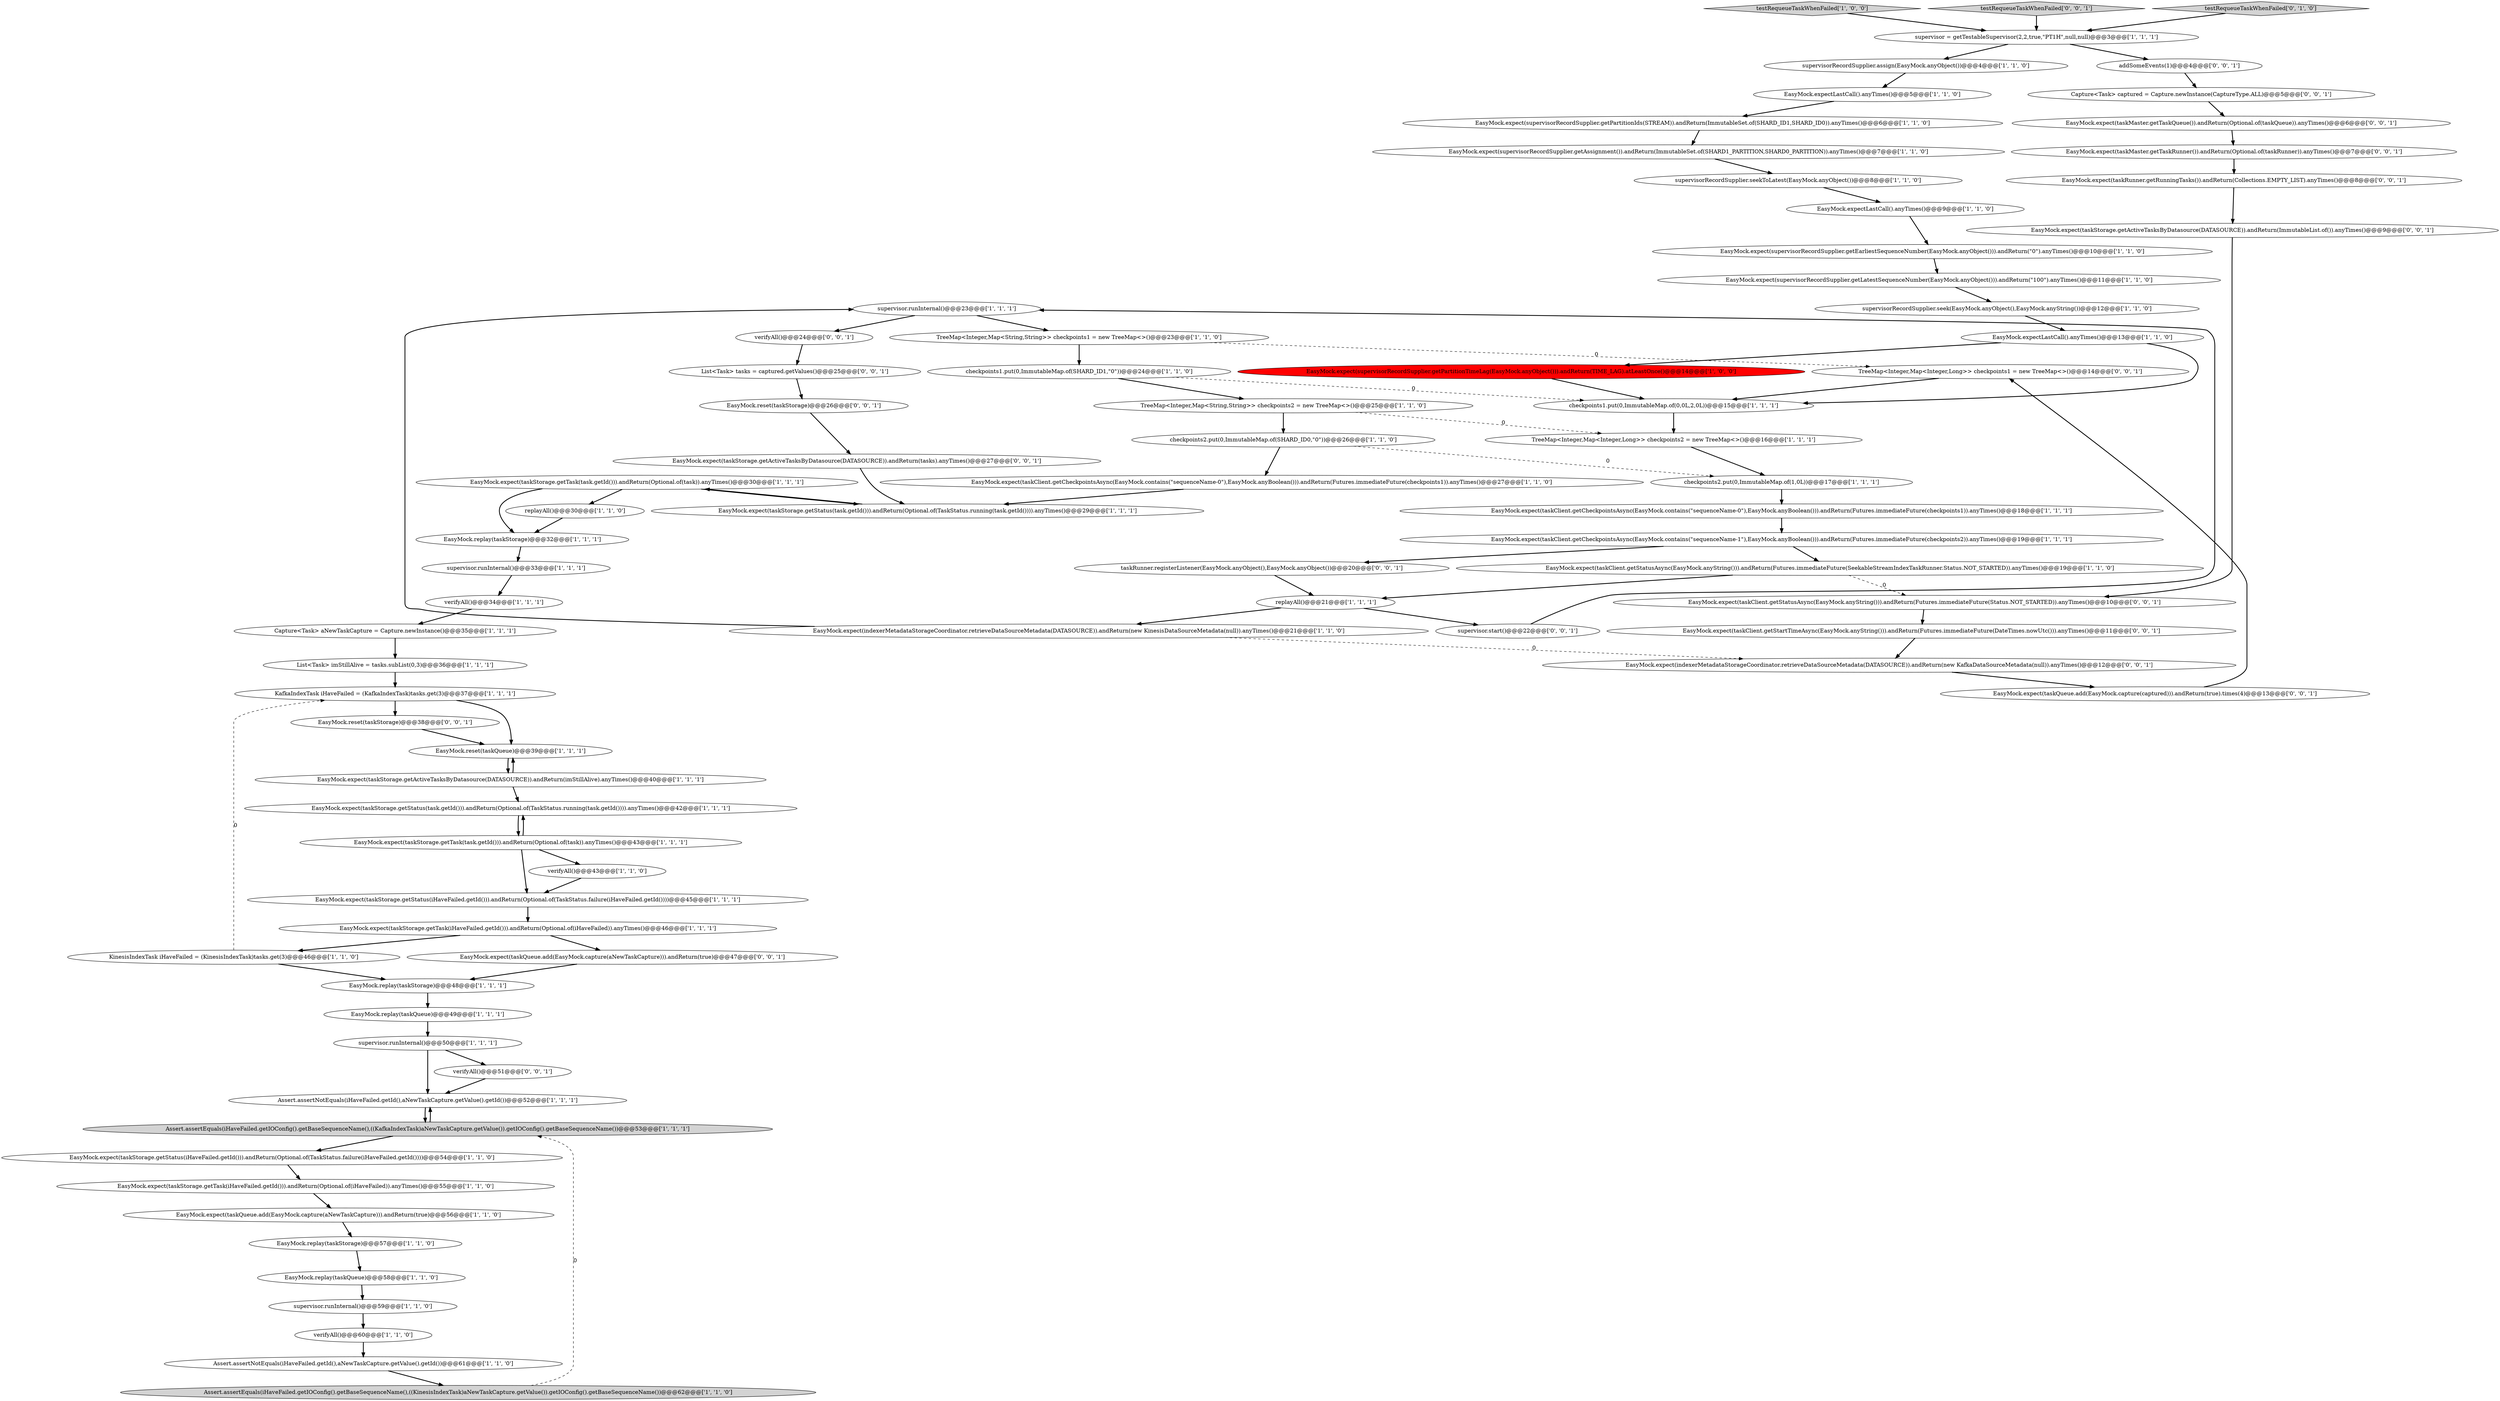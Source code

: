 digraph {
11 [style = filled, label = "KafkaIndexTask iHaveFailed = (KafkaIndexTask)tasks.get(3)@@@37@@@['1', '1', '1']", fillcolor = white, shape = ellipse image = "AAA0AAABBB1BBB"];
35 [style = filled, label = "TreeMap<Integer,Map<String,String>> checkpoints2 = new TreeMap<>()@@@25@@@['1', '1', '0']", fillcolor = white, shape = ellipse image = "AAA0AAABBB1BBB"];
17 [style = filled, label = "replayAll()@@@21@@@['1', '1', '1']", fillcolor = white, shape = ellipse image = "AAA0AAABBB1BBB"];
40 [style = filled, label = "EasyMock.expect(taskStorage.getTask(iHaveFailed.getId())).andReturn(Optional.of(iHaveFailed)).anyTimes()@@@55@@@['1', '1', '0']", fillcolor = white, shape = ellipse image = "AAA0AAABBB1BBB"];
72 [style = filled, label = "Capture<Task> captured = Capture.newInstance(CaptureType.ALL)@@@5@@@['0', '0', '1']", fillcolor = white, shape = ellipse image = "AAA0AAABBB3BBB"];
73 [style = filled, label = "EasyMock.expect(taskClient.getStatusAsync(EasyMock.anyString())).andReturn(Futures.immediateFuture(Status.NOT_STARTED)).anyTimes()@@@10@@@['0', '0', '1']", fillcolor = white, shape = ellipse image = "AAA0AAABBB3BBB"];
4 [style = filled, label = "EasyMock.expect(taskClient.getCheckpointsAsync(EasyMock.contains(\"sequenceName-1\"),EasyMock.anyBoolean())).andReturn(Futures.immediateFuture(checkpoints2)).anyTimes()@@@19@@@['1', '1', '1']", fillcolor = white, shape = ellipse image = "AAA0AAABBB1BBB"];
21 [style = filled, label = "Assert.assertNotEquals(iHaveFailed.getId(),aNewTaskCapture.getValue().getId())@@@61@@@['1', '1', '0']", fillcolor = white, shape = ellipse image = "AAA0AAABBB1BBB"];
60 [style = filled, label = "EasyMock.expect(taskClient.getStartTimeAsync(EasyMock.anyString())).andReturn(Futures.immediateFuture(DateTimes.nowUtc())).anyTimes()@@@11@@@['0', '0', '1']", fillcolor = white, shape = ellipse image = "AAA0AAABBB3BBB"];
71 [style = filled, label = "EasyMock.expect(taskStorage.getActiveTasksByDatasource(DATASOURCE)).andReturn(tasks).anyTimes()@@@27@@@['0', '0', '1']", fillcolor = white, shape = ellipse image = "AAA0AAABBB3BBB"];
1 [style = filled, label = "EasyMock.expect(taskStorage.getActiveTasksByDatasource(DATASOURCE)).andReturn(imStillAlive).anyTimes()@@@40@@@['1', '1', '1']", fillcolor = white, shape = ellipse image = "AAA0AAABBB1BBB"];
42 [style = filled, label = "supervisor.runInternal()@@@50@@@['1', '1', '1']", fillcolor = white, shape = ellipse image = "AAA0AAABBB1BBB"];
76 [style = filled, label = "EasyMock.reset(taskStorage)@@@26@@@['0', '0', '1']", fillcolor = white, shape = ellipse image = "AAA0AAABBB3BBB"];
51 [style = filled, label = "EasyMock.reset(taskQueue)@@@39@@@['1', '1', '1']", fillcolor = white, shape = ellipse image = "AAA0AAABBB1BBB"];
7 [style = filled, label = "EasyMock.expect(indexerMetadataStorageCoordinator.retrieveDataSourceMetadata(DATASOURCE)).andReturn(new KinesisDataSourceMetadata(null)).anyTimes()@@@21@@@['1', '1', '0']", fillcolor = white, shape = ellipse image = "AAA0AAABBB1BBB"];
47 [style = filled, label = "TreeMap<Integer,Map<String,String>> checkpoints1 = new TreeMap<>()@@@23@@@['1', '1', '0']", fillcolor = white, shape = ellipse image = "AAA0AAABBB1BBB"];
33 [style = filled, label = "EasyMock.expect(taskStorage.getTask(task.getId())).andReturn(Optional.of(task)).anyTimes()@@@43@@@['1', '1', '1']", fillcolor = white, shape = ellipse image = "AAA0AAABBB1BBB"];
63 [style = filled, label = "TreeMap<Integer,Map<Integer,Long>> checkpoints1 = new TreeMap<>()@@@14@@@['0', '0', '1']", fillcolor = white, shape = ellipse image = "AAA0AAABBB3BBB"];
2 [style = filled, label = "verifyAll()@@@43@@@['1', '1', '0']", fillcolor = white, shape = ellipse image = "AAA0AAABBB1BBB"];
3 [style = filled, label = "EasyMock.replay(taskStorage)@@@57@@@['1', '1', '0']", fillcolor = white, shape = ellipse image = "AAA0AAABBB1BBB"];
9 [style = filled, label = "supervisor = getTestableSupervisor(2,2,true,\"PT1H\",null,null)@@@3@@@['1', '1', '1']", fillcolor = white, shape = ellipse image = "AAA0AAABBB1BBB"];
10 [style = filled, label = "replayAll()@@@30@@@['1', '1', '0']", fillcolor = white, shape = ellipse image = "AAA0AAABBB1BBB"];
14 [style = filled, label = "checkpoints1.put(0,ImmutableMap.of(0,0L,2,0L))@@@15@@@['1', '1', '1']", fillcolor = white, shape = ellipse image = "AAA0AAABBB1BBB"];
23 [style = filled, label = "EasyMock.expect(supervisorRecordSupplier.getPartitionTimeLag(EasyMock.anyObject())).andReturn(TIME_LAG).atLeastOnce()@@@14@@@['1', '0', '0']", fillcolor = red, shape = ellipse image = "AAA1AAABBB1BBB"];
48 [style = filled, label = "EasyMock.expect(taskStorage.getStatus(task.getId())).andReturn(Optional.of(TaskStatus.running(task.getId()))).anyTimes()@@@29@@@['1', '1', '1']", fillcolor = white, shape = ellipse image = "AAA0AAABBB1BBB"];
61 [style = filled, label = "EasyMock.expect(indexerMetadataStorageCoordinator.retrieveDataSourceMetadata(DATASOURCE)).andReturn(new KafkaDataSourceMetadata(null)).anyTimes()@@@12@@@['0', '0', '1']", fillcolor = white, shape = ellipse image = "AAA0AAABBB3BBB"];
78 [style = filled, label = "EasyMock.expect(taskStorage.getActiveTasksByDatasource(DATASOURCE)).andReturn(ImmutableList.of()).anyTimes()@@@9@@@['0', '0', '1']", fillcolor = white, shape = ellipse image = "AAA0AAABBB3BBB"];
79 [style = filled, label = "verifyAll()@@@24@@@['0', '0', '1']", fillcolor = white, shape = ellipse image = "AAA0AAABBB3BBB"];
65 [style = filled, label = "EasyMock.expect(taskMaster.getTaskQueue()).andReturn(Optional.of(taskQueue)).anyTimes()@@@6@@@['0', '0', '1']", fillcolor = white, shape = ellipse image = "AAA0AAABBB3BBB"];
18 [style = filled, label = "KinesisIndexTask iHaveFailed = (KinesisIndexTask)tasks.get(3)@@@46@@@['1', '1', '0']", fillcolor = white, shape = ellipse image = "AAA0AAABBB1BBB"];
32 [style = filled, label = "EasyMock.expectLastCall().anyTimes()@@@5@@@['1', '1', '0']", fillcolor = white, shape = ellipse image = "AAA0AAABBB1BBB"];
43 [style = filled, label = "supervisor.runInternal()@@@59@@@['1', '1', '0']", fillcolor = white, shape = ellipse image = "AAA0AAABBB1BBB"];
0 [style = filled, label = "supervisorRecordSupplier.seekToLatest(EasyMock.anyObject())@@@8@@@['1', '1', '0']", fillcolor = white, shape = ellipse image = "AAA0AAABBB1BBB"];
45 [style = filled, label = "testRequeueTaskWhenFailed['1', '0', '0']", fillcolor = lightgray, shape = diamond image = "AAA0AAABBB1BBB"];
77 [style = filled, label = "EasyMock.expect(taskQueue.add(EasyMock.capture(captured))).andReturn(true).times(4)@@@13@@@['0', '0', '1']", fillcolor = white, shape = ellipse image = "AAA0AAABBB3BBB"];
36 [style = filled, label = "Assert.assertEquals(iHaveFailed.getIOConfig().getBaseSequenceName(),((KinesisIndexTask)aNewTaskCapture.getValue()).getIOConfig().getBaseSequenceName())@@@62@@@['1', '1', '0']", fillcolor = lightgray, shape = ellipse image = "AAA0AAABBB1BBB"];
41 [style = filled, label = "checkpoints2.put(0,ImmutableMap.of(1,0L))@@@17@@@['1', '1', '1']", fillcolor = white, shape = ellipse image = "AAA0AAABBB1BBB"];
28 [style = filled, label = "EasyMock.expect(taskClient.getStatusAsync(EasyMock.anyString())).andReturn(Futures.immediateFuture(SeekableStreamIndexTaskRunner.Status.NOT_STARTED)).anyTimes()@@@19@@@['1', '1', '0']", fillcolor = white, shape = ellipse image = "AAA0AAABBB1BBB"];
64 [style = filled, label = "taskRunner.registerListener(EasyMock.anyObject(),EasyMock.anyObject())@@@20@@@['0', '0', '1']", fillcolor = white, shape = ellipse image = "AAA0AAABBB3BBB"];
39 [style = filled, label = "EasyMock.expect(taskStorage.getTask(iHaveFailed.getId())).andReturn(Optional.of(iHaveFailed)).anyTimes()@@@46@@@['1', '1', '1']", fillcolor = white, shape = ellipse image = "AAA0AAABBB1BBB"];
29 [style = filled, label = "supervisor.runInternal()@@@33@@@['1', '1', '1']", fillcolor = white, shape = ellipse image = "AAA0AAABBB1BBB"];
66 [style = filled, label = "verifyAll()@@@51@@@['0', '0', '1']", fillcolor = white, shape = ellipse image = "AAA0AAABBB3BBB"];
75 [style = filled, label = "EasyMock.reset(taskStorage)@@@38@@@['0', '0', '1']", fillcolor = white, shape = ellipse image = "AAA0AAABBB3BBB"];
55 [style = filled, label = "EasyMock.expect(supervisorRecordSupplier.getLatestSequenceNumber(EasyMock.anyObject())).andReturn(\"100\").anyTimes()@@@11@@@['1', '1', '0']", fillcolor = white, shape = ellipse image = "AAA0AAABBB1BBB"];
46 [style = filled, label = "EasyMock.expect(taskQueue.add(EasyMock.capture(aNewTaskCapture))).andReturn(true)@@@56@@@['1', '1', '0']", fillcolor = white, shape = ellipse image = "AAA0AAABBB1BBB"];
12 [style = filled, label = "verifyAll()@@@34@@@['1', '1', '1']", fillcolor = white, shape = ellipse image = "AAA0AAABBB1BBB"];
27 [style = filled, label = "EasyMock.replay(taskStorage)@@@48@@@['1', '1', '1']", fillcolor = white, shape = ellipse image = "AAA0AAABBB1BBB"];
56 [style = filled, label = "List<Task> imStillAlive = tasks.subList(0,3)@@@36@@@['1', '1', '1']", fillcolor = white, shape = ellipse image = "AAA0AAABBB1BBB"];
6 [style = filled, label = "EasyMock.expect(taskStorage.getStatus(iHaveFailed.getId())).andReturn(Optional.of(TaskStatus.failure(iHaveFailed.getId())))@@@54@@@['1', '1', '0']", fillcolor = white, shape = ellipse image = "AAA0AAABBB1BBB"];
5 [style = filled, label = "EasyMock.expect(taskStorage.getStatus(task.getId())).andReturn(Optional.of(TaskStatus.running(task.getId()))).anyTimes()@@@42@@@['1', '1', '1']", fillcolor = white, shape = ellipse image = "AAA0AAABBB1BBB"];
37 [style = filled, label = "EasyMock.expect(taskStorage.getTask(task.getId())).andReturn(Optional.of(task)).anyTimes()@@@30@@@['1', '1', '1']", fillcolor = white, shape = ellipse image = "AAA0AAABBB1BBB"];
70 [style = filled, label = "supervisor.start()@@@22@@@['0', '0', '1']", fillcolor = white, shape = ellipse image = "AAA0AAABBB3BBB"];
8 [style = filled, label = "EasyMock.expect(supervisorRecordSupplier.getEarliestSequenceNumber(EasyMock.anyObject())).andReturn(\"0\").anyTimes()@@@10@@@['1', '1', '0']", fillcolor = white, shape = ellipse image = "AAA0AAABBB1BBB"];
16 [style = filled, label = "Assert.assertNotEquals(iHaveFailed.getId(),aNewTaskCapture.getValue().getId())@@@52@@@['1', '1', '1']", fillcolor = white, shape = ellipse image = "AAA0AAABBB1BBB"];
22 [style = filled, label = "EasyMock.expect(supervisorRecordSupplier.getPartitionIds(STREAM)).andReturn(ImmutableSet.of(SHARD_ID1,SHARD_ID0)).anyTimes()@@@6@@@['1', '1', '0']", fillcolor = white, shape = ellipse image = "AAA0AAABBB1BBB"];
24 [style = filled, label = "verifyAll()@@@60@@@['1', '1', '0']", fillcolor = white, shape = ellipse image = "AAA0AAABBB1BBB"];
26 [style = filled, label = "checkpoints2.put(0,ImmutableMap.of(SHARD_ID0,\"0\"))@@@26@@@['1', '1', '0']", fillcolor = white, shape = ellipse image = "AAA0AAABBB1BBB"];
53 [style = filled, label = "checkpoints1.put(0,ImmutableMap.of(SHARD_ID1,\"0\"))@@@24@@@['1', '1', '0']", fillcolor = white, shape = ellipse image = "AAA0AAABBB1BBB"];
62 [style = filled, label = "testRequeueTaskWhenFailed['0', '0', '1']", fillcolor = lightgray, shape = diamond image = "AAA0AAABBB3BBB"];
54 [style = filled, label = "EasyMock.replay(taskQueue)@@@49@@@['1', '1', '1']", fillcolor = white, shape = ellipse image = "AAA0AAABBB1BBB"];
67 [style = filled, label = "addSomeEvents(1)@@@4@@@['0', '0', '1']", fillcolor = white, shape = ellipse image = "AAA0AAABBB3BBB"];
50 [style = filled, label = "EasyMock.replay(taskStorage)@@@32@@@['1', '1', '1']", fillcolor = white, shape = ellipse image = "AAA0AAABBB1BBB"];
19 [style = filled, label = "EasyMock.replay(taskQueue)@@@58@@@['1', '1', '0']", fillcolor = white, shape = ellipse image = "AAA0AAABBB1BBB"];
30 [style = filled, label = "EasyMock.expect(taskStorage.getStatus(iHaveFailed.getId())).andReturn(Optional.of(TaskStatus.failure(iHaveFailed.getId())))@@@45@@@['1', '1', '1']", fillcolor = white, shape = ellipse image = "AAA0AAABBB1BBB"];
58 [style = filled, label = "testRequeueTaskWhenFailed['0', '1', '0']", fillcolor = lightgray, shape = diamond image = "AAA0AAABBB2BBB"];
49 [style = filled, label = "EasyMock.expectLastCall().anyTimes()@@@13@@@['1', '1', '0']", fillcolor = white, shape = ellipse image = "AAA0AAABBB1BBB"];
25 [style = filled, label = "supervisorRecordSupplier.assign(EasyMock.anyObject())@@@4@@@['1', '1', '0']", fillcolor = white, shape = ellipse image = "AAA0AAABBB1BBB"];
68 [style = filled, label = "EasyMock.expect(taskMaster.getTaskRunner()).andReturn(Optional.of(taskRunner)).anyTimes()@@@7@@@['0', '0', '1']", fillcolor = white, shape = ellipse image = "AAA0AAABBB3BBB"];
69 [style = filled, label = "EasyMock.expect(taskRunner.getRunningTasks()).andReturn(Collections.EMPTY_LIST).anyTimes()@@@8@@@['0', '0', '1']", fillcolor = white, shape = ellipse image = "AAA0AAABBB3BBB"];
13 [style = filled, label = "supervisorRecordSupplier.seek(EasyMock.anyObject(),EasyMock.anyString())@@@12@@@['1', '1', '0']", fillcolor = white, shape = ellipse image = "AAA0AAABBB1BBB"];
52 [style = filled, label = "Assert.assertEquals(iHaveFailed.getIOConfig().getBaseSequenceName(),((KafkaIndexTask)aNewTaskCapture.getValue()).getIOConfig().getBaseSequenceName())@@@53@@@['1', '1', '1']", fillcolor = lightgray, shape = ellipse image = "AAA0AAABBB1BBB"];
59 [style = filled, label = "EasyMock.expect(taskQueue.add(EasyMock.capture(aNewTaskCapture))).andReturn(true)@@@47@@@['0', '0', '1']", fillcolor = white, shape = ellipse image = "AAA0AAABBB3BBB"];
74 [style = filled, label = "List<Task> tasks = captured.getValues()@@@25@@@['0', '0', '1']", fillcolor = white, shape = ellipse image = "AAA0AAABBB3BBB"];
44 [style = filled, label = "EasyMock.expect(taskClient.getCheckpointsAsync(EasyMock.contains(\"sequenceName-0\"),EasyMock.anyBoolean())).andReturn(Futures.immediateFuture(checkpoints1)).anyTimes()@@@18@@@['1', '1', '1']", fillcolor = white, shape = ellipse image = "AAA0AAABBB1BBB"];
57 [style = filled, label = "EasyMock.expect(supervisorRecordSupplier.getAssignment()).andReturn(ImmutableSet.of(SHARD1_PARTITION,SHARD0_PARTITION)).anyTimes()@@@7@@@['1', '1', '0']", fillcolor = white, shape = ellipse image = "AAA0AAABBB1BBB"];
15 [style = filled, label = "supervisor.runInternal()@@@23@@@['1', '1', '1']", fillcolor = white, shape = ellipse image = "AAA0AAABBB1BBB"];
31 [style = filled, label = "EasyMock.expect(taskClient.getCheckpointsAsync(EasyMock.contains(\"sequenceName-0\"),EasyMock.anyBoolean())).andReturn(Futures.immediateFuture(checkpoints1)).anyTimes()@@@27@@@['1', '1', '0']", fillcolor = white, shape = ellipse image = "AAA0AAABBB1BBB"];
38 [style = filled, label = "Capture<Task> aNewTaskCapture = Capture.newInstance()@@@35@@@['1', '1', '1']", fillcolor = white, shape = ellipse image = "AAA0AAABBB1BBB"];
34 [style = filled, label = "TreeMap<Integer,Map<Integer,Long>> checkpoints2 = new TreeMap<>()@@@16@@@['1', '1', '1']", fillcolor = white, shape = ellipse image = "AAA0AAABBB1BBB"];
20 [style = filled, label = "EasyMock.expectLastCall().anyTimes()@@@9@@@['1', '1', '0']", fillcolor = white, shape = ellipse image = "AAA0AAABBB1BBB"];
1->5 [style = bold, label=""];
32->22 [style = bold, label=""];
16->52 [style = bold, label=""];
68->69 [style = bold, label=""];
39->59 [style = bold, label=""];
49->14 [style = bold, label=""];
36->52 [style = dashed, label="0"];
17->70 [style = bold, label=""];
55->13 [style = bold, label=""];
13->49 [style = bold, label=""];
51->1 [style = bold, label=""];
71->48 [style = bold, label=""];
76->71 [style = bold, label=""];
69->78 [style = bold, label=""];
58->9 [style = bold, label=""];
39->18 [style = bold, label=""];
12->38 [style = bold, label=""];
21->36 [style = bold, label=""];
3->19 [style = bold, label=""];
24->21 [style = bold, label=""];
62->9 [style = bold, label=""];
43->24 [style = bold, label=""];
65->68 [style = bold, label=""];
31->48 [style = bold, label=""];
22->57 [style = bold, label=""];
38->56 [style = bold, label=""];
70->15 [style = bold, label=""];
37->48 [style = bold, label=""];
4->64 [style = bold, label=""];
73->60 [style = bold, label=""];
10->50 [style = bold, label=""];
47->53 [style = bold, label=""];
50->29 [style = bold, label=""];
48->37 [style = bold, label=""];
11->51 [style = bold, label=""];
5->33 [style = bold, label=""];
57->0 [style = bold, label=""];
23->14 [style = bold, label=""];
53->35 [style = bold, label=""];
20->8 [style = bold, label=""];
35->34 [style = dashed, label="0"];
44->4 [style = bold, label=""];
53->14 [style = dashed, label="0"];
1->51 [style = bold, label=""];
33->30 [style = bold, label=""];
27->54 [style = bold, label=""];
0->20 [style = bold, label=""];
8->55 [style = bold, label=""];
15->47 [style = bold, label=""];
78->73 [style = bold, label=""];
63->14 [style = bold, label=""];
56->11 [style = bold, label=""];
59->27 [style = bold, label=""];
64->17 [style = bold, label=""];
37->10 [style = bold, label=""];
77->63 [style = bold, label=""];
42->16 [style = bold, label=""];
49->23 [style = bold, label=""];
33->5 [style = bold, label=""];
67->72 [style = bold, label=""];
26->41 [style = dashed, label="0"];
54->42 [style = bold, label=""];
15->79 [style = bold, label=""];
26->31 [style = bold, label=""];
60->61 [style = bold, label=""];
52->16 [style = bold, label=""];
72->65 [style = bold, label=""];
66->16 [style = bold, label=""];
52->6 [style = bold, label=""];
28->17 [style = bold, label=""];
7->15 [style = bold, label=""];
11->75 [style = bold, label=""];
35->26 [style = bold, label=""];
19->43 [style = bold, label=""];
45->9 [style = bold, label=""];
33->2 [style = bold, label=""];
46->3 [style = bold, label=""];
28->73 [style = dashed, label="0"];
7->61 [style = dashed, label="0"];
18->11 [style = dashed, label="0"];
42->66 [style = bold, label=""];
25->32 [style = bold, label=""];
14->34 [style = bold, label=""];
34->41 [style = bold, label=""];
75->51 [style = bold, label=""];
4->28 [style = bold, label=""];
47->63 [style = dashed, label="0"];
40->46 [style = bold, label=""];
17->7 [style = bold, label=""];
61->77 [style = bold, label=""];
29->12 [style = bold, label=""];
18->27 [style = bold, label=""];
6->40 [style = bold, label=""];
9->25 [style = bold, label=""];
79->74 [style = bold, label=""];
30->39 [style = bold, label=""];
9->67 [style = bold, label=""];
2->30 [style = bold, label=""];
41->44 [style = bold, label=""];
37->50 [style = bold, label=""];
74->76 [style = bold, label=""];
}
